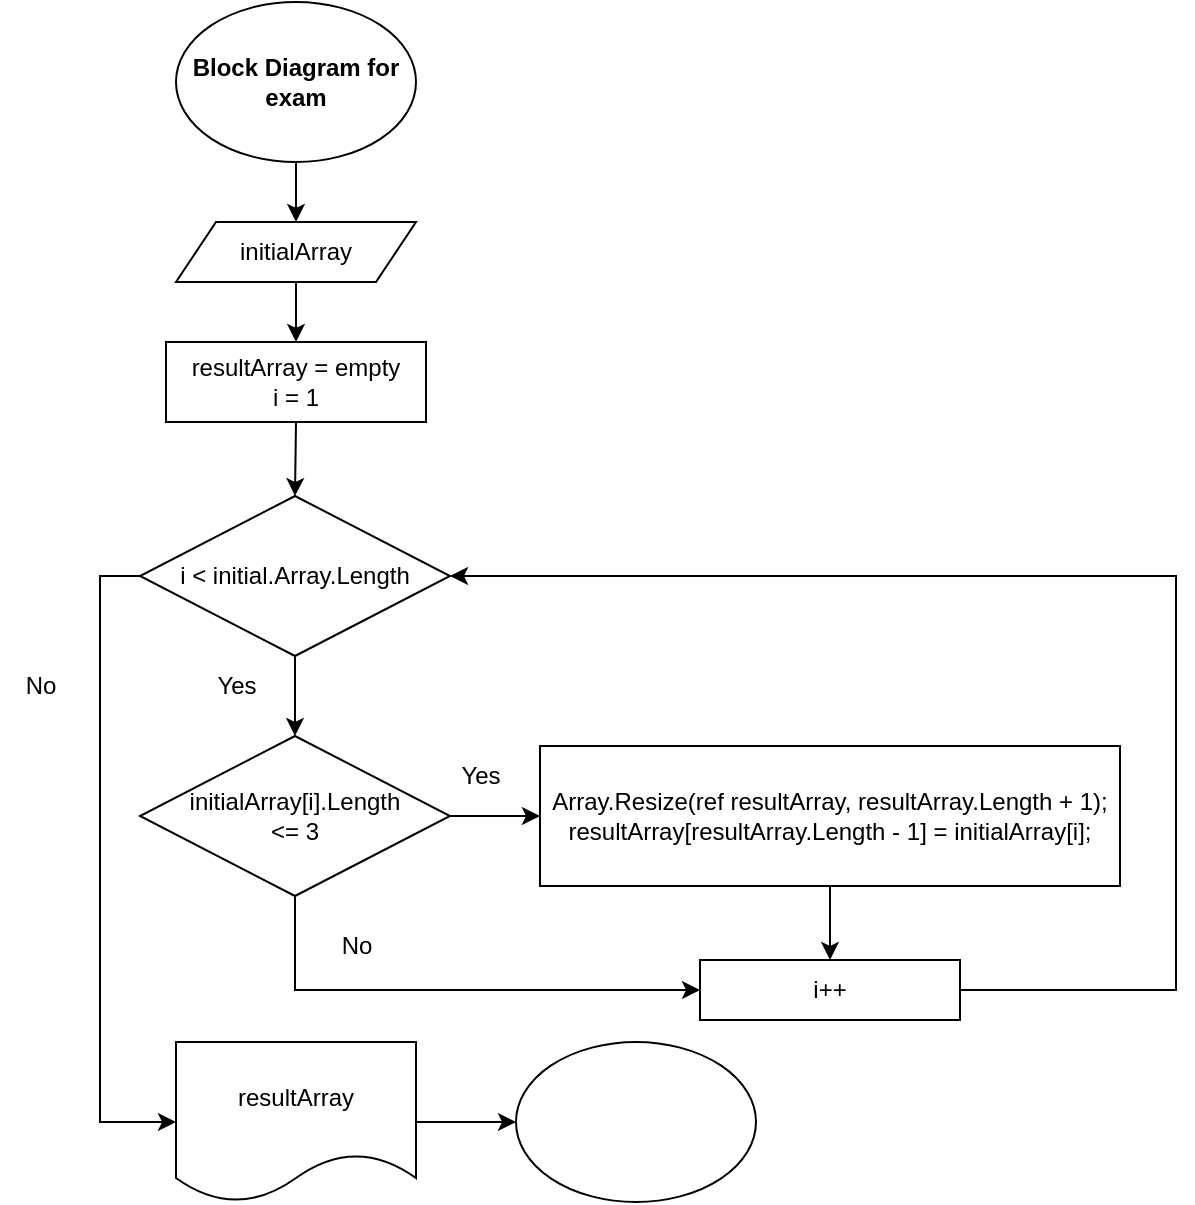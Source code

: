 <mxfile version="20.2.3" type="dropbox"><diagram id="CbWHC_adSqjjOx1_Fi7v" name="Страница 1"><mxGraphModel dx="1504" dy="604" grid="1" gridSize="10" guides="1" tooltips="1" connect="1" arrows="1" fold="1" page="1" pageScale="1" pageWidth="827" pageHeight="1169" math="0" shadow="0"><root><mxCell id="0"/><mxCell id="1" parent="0"/><mxCell id="p7KMZ4n0U3s_OkpiPEf4-19" style="edgeStyle=orthogonalEdgeStyle;rounded=0;orthogonalLoop=1;jettySize=auto;html=1;exitX=0.5;exitY=1;exitDx=0;exitDy=0;entryX=0.5;entryY=0;entryDx=0;entryDy=0;" edge="1" parent="1" source="p7KMZ4n0U3s_OkpiPEf4-1" target="p7KMZ4n0U3s_OkpiPEf4-17"><mxGeometry relative="1" as="geometry"/></mxCell><mxCell id="p7KMZ4n0U3s_OkpiPEf4-1" value="&lt;b&gt;Block Diagram for exam&lt;/b&gt;" style="ellipse;whiteSpace=wrap;html=1;" vertex="1" parent="1"><mxGeometry x="250" y="50" width="120" height="80" as="geometry"/></mxCell><mxCell id="p7KMZ4n0U3s_OkpiPEf4-28" style="edgeStyle=orthogonalEdgeStyle;rounded=0;orthogonalLoop=1;jettySize=auto;html=1;exitX=0.5;exitY=1;exitDx=0;exitDy=0;entryX=0.5;entryY=0;entryDx=0;entryDy=0;" edge="1" parent="1" source="p7KMZ4n0U3s_OkpiPEf4-2" target="p7KMZ4n0U3s_OkpiPEf4-22"><mxGeometry relative="1" as="geometry"/></mxCell><mxCell id="p7KMZ4n0U3s_OkpiPEf4-2" value="resultArray = empty&lt;br&gt;i = 1" style="rounded=0;whiteSpace=wrap;html=1;" vertex="1" parent="1"><mxGeometry x="245" y="220" width="130" height="40" as="geometry"/></mxCell><mxCell id="p7KMZ4n0U3s_OkpiPEf4-12" style="edgeStyle=orthogonalEdgeStyle;rounded=0;orthogonalLoop=1;jettySize=auto;html=1;exitX=0.5;exitY=1;exitDx=0;exitDy=0;entryX=0.5;entryY=0;entryDx=0;entryDy=0;" edge="1" parent="1" source="p7KMZ4n0U3s_OkpiPEf4-5" target="p7KMZ4n0U3s_OkpiPEf4-11"><mxGeometry relative="1" as="geometry"><mxPoint x="577" y="527" as="targetPoint"/></mxGeometry></mxCell><mxCell id="p7KMZ4n0U3s_OkpiPEf4-5" value="Array.Resize(ref resultArray, resultArray.Length + 1);&lt;br&gt;resultArray[resultArray.Length - 1] = initialArray[i];" style="rounded=0;whiteSpace=wrap;html=1;" vertex="1" parent="1"><mxGeometry x="432" y="422" width="290" height="70" as="geometry"/></mxCell><mxCell id="p7KMZ4n0U3s_OkpiPEf4-7" style="edgeStyle=orthogonalEdgeStyle;rounded=0;orthogonalLoop=1;jettySize=auto;html=1;exitX=1;exitY=0.5;exitDx=0;exitDy=0;entryX=0;entryY=0.5;entryDx=0;entryDy=0;" edge="1" parent="1" source="p7KMZ4n0U3s_OkpiPEf4-6" target="p7KMZ4n0U3s_OkpiPEf4-5"><mxGeometry relative="1" as="geometry"/></mxCell><mxCell id="p7KMZ4n0U3s_OkpiPEf4-29" style="edgeStyle=orthogonalEdgeStyle;rounded=0;orthogonalLoop=1;jettySize=auto;html=1;exitX=0.5;exitY=1;exitDx=0;exitDy=0;entryX=0;entryY=0.5;entryDx=0;entryDy=0;" edge="1" parent="1" source="p7KMZ4n0U3s_OkpiPEf4-6" target="p7KMZ4n0U3s_OkpiPEf4-11"><mxGeometry relative="1" as="geometry"/></mxCell><mxCell id="p7KMZ4n0U3s_OkpiPEf4-6" value="initialArray[i].Length&lt;br&gt;&amp;lt;= 3" style="rhombus;whiteSpace=wrap;html=1;" vertex="1" parent="1"><mxGeometry x="232" y="417" width="155" height="80" as="geometry"/></mxCell><mxCell id="p7KMZ4n0U3s_OkpiPEf4-9" value="Yes" style="text;html=1;align=center;verticalAlign=middle;resizable=0;points=[];autosize=1;strokeColor=none;fillColor=none;" vertex="1" parent="1"><mxGeometry x="382" y="422" width="40" height="30" as="geometry"/></mxCell><mxCell id="p7KMZ4n0U3s_OkpiPEf4-10" value="No" style="text;html=1;align=center;verticalAlign=middle;resizable=0;points=[];autosize=1;strokeColor=none;fillColor=none;" vertex="1" parent="1"><mxGeometry x="320" y="507" width="40" height="30" as="geometry"/></mxCell><mxCell id="p7KMZ4n0U3s_OkpiPEf4-30" style="edgeStyle=orthogonalEdgeStyle;rounded=0;orthogonalLoop=1;jettySize=auto;html=1;entryX=1;entryY=0.5;entryDx=0;entryDy=0;exitX=1;exitY=0.5;exitDx=0;exitDy=0;" edge="1" parent="1" source="p7KMZ4n0U3s_OkpiPEf4-11" target="p7KMZ4n0U3s_OkpiPEf4-22"><mxGeometry relative="1" as="geometry"><mxPoint x="690" y="530" as="sourcePoint"/><Array as="points"><mxPoint x="750" y="544"/><mxPoint x="750" y="337"/></Array></mxGeometry></mxCell><mxCell id="p7KMZ4n0U3s_OkpiPEf4-11" value="i++" style="rounded=0;whiteSpace=wrap;html=1;" vertex="1" parent="1"><mxGeometry x="512" y="529" width="130" height="30" as="geometry"/></mxCell><mxCell id="p7KMZ4n0U3s_OkpiPEf4-20" style="edgeStyle=orthogonalEdgeStyle;rounded=0;orthogonalLoop=1;jettySize=auto;html=1;exitX=0.5;exitY=1;exitDx=0;exitDy=0;entryX=0.5;entryY=0;entryDx=0;entryDy=0;" edge="1" parent="1" source="p7KMZ4n0U3s_OkpiPEf4-17" target="p7KMZ4n0U3s_OkpiPEf4-2"><mxGeometry relative="1" as="geometry"/></mxCell><mxCell id="p7KMZ4n0U3s_OkpiPEf4-17" value="initialArray" style="shape=parallelogram;perimeter=parallelogramPerimeter;whiteSpace=wrap;html=1;fixedSize=1;" vertex="1" parent="1"><mxGeometry x="250" y="160" width="120" height="30" as="geometry"/></mxCell><mxCell id="p7KMZ4n0U3s_OkpiPEf4-23" style="edgeStyle=orthogonalEdgeStyle;rounded=0;orthogonalLoop=1;jettySize=auto;html=1;exitX=0.5;exitY=1;exitDx=0;exitDy=0;entryX=0.5;entryY=0;entryDx=0;entryDy=0;" edge="1" parent="1" source="p7KMZ4n0U3s_OkpiPEf4-22" target="p7KMZ4n0U3s_OkpiPEf4-6"><mxGeometry relative="1" as="geometry"/></mxCell><mxCell id="p7KMZ4n0U3s_OkpiPEf4-34" style="edgeStyle=orthogonalEdgeStyle;rounded=0;orthogonalLoop=1;jettySize=auto;html=1;exitX=0;exitY=0.5;exitDx=0;exitDy=0;entryX=0;entryY=0.5;entryDx=0;entryDy=0;" edge="1" parent="1" source="p7KMZ4n0U3s_OkpiPEf4-22" target="p7KMZ4n0U3s_OkpiPEf4-25"><mxGeometry relative="1" as="geometry"/></mxCell><mxCell id="p7KMZ4n0U3s_OkpiPEf4-22" value="i &amp;lt; initial.Array.Length" style="rhombus;whiteSpace=wrap;html=1;" vertex="1" parent="1"><mxGeometry x="232" y="297" width="155" height="80" as="geometry"/></mxCell><mxCell id="p7KMZ4n0U3s_OkpiPEf4-24" value="Yes" style="text;html=1;align=center;verticalAlign=middle;resizable=0;points=[];autosize=1;strokeColor=none;fillColor=none;" vertex="1" parent="1"><mxGeometry x="260" y="377" width="40" height="30" as="geometry"/></mxCell><mxCell id="p7KMZ4n0U3s_OkpiPEf4-32" style="edgeStyle=orthogonalEdgeStyle;rounded=0;orthogonalLoop=1;jettySize=auto;html=1;exitX=1;exitY=0.5;exitDx=0;exitDy=0;entryX=0;entryY=0.5;entryDx=0;entryDy=0;" edge="1" parent="1" source="p7KMZ4n0U3s_OkpiPEf4-25" target="p7KMZ4n0U3s_OkpiPEf4-31"><mxGeometry relative="1" as="geometry"/></mxCell><mxCell id="p7KMZ4n0U3s_OkpiPEf4-25" value="resultArray" style="shape=document;whiteSpace=wrap;html=1;boundedLbl=1;fillColor=#FFFFFF;" vertex="1" parent="1"><mxGeometry x="250" y="570" width="120" height="80" as="geometry"/></mxCell><mxCell id="p7KMZ4n0U3s_OkpiPEf4-27" value="No" style="text;html=1;align=center;verticalAlign=middle;resizable=0;points=[];autosize=1;strokeColor=none;fillColor=none;" vertex="1" parent="1"><mxGeometry x="162" y="377" width="40" height="30" as="geometry"/></mxCell><mxCell id="p7KMZ4n0U3s_OkpiPEf4-31" value="" style="ellipse;whiteSpace=wrap;html=1;fillColor=#FFFFFF;" vertex="1" parent="1"><mxGeometry x="420" y="570" width="120" height="80" as="geometry"/></mxCell></root></mxGraphModel></diagram></mxfile>